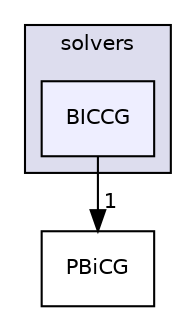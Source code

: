 digraph "src/OpenFOAM/matrices/lduMatrix/solvers/BICCG" {
  bgcolor=transparent;
  compound=true
  node [ fontsize="10", fontname="Helvetica"];
  edge [ labelfontsize="10", labelfontname="Helvetica"];
  subgraph clusterdir_f03e085f4fe95c9b32f7b904515484f9 {
    graph [ bgcolor="#ddddee", pencolor="black", label="solvers" fontname="Helvetica", fontsize="10", URL="dir_f03e085f4fe95c9b32f7b904515484f9.html"]
  dir_da3d88ce10cd20efcbc9594afdd1488e [shape=box, label="BICCG", style="filled", fillcolor="#eeeeff", pencolor="black", URL="dir_da3d88ce10cd20efcbc9594afdd1488e.html"];
  }
  dir_6f52b26daa4acf58fc48792d6d171bff [shape=box label="PBiCG" URL="dir_6f52b26daa4acf58fc48792d6d171bff.html"];
  dir_da3d88ce10cd20efcbc9594afdd1488e->dir_6f52b26daa4acf58fc48792d6d171bff [headlabel="1", labeldistance=1.5 headhref="dir_002172_002201.html"];
}
